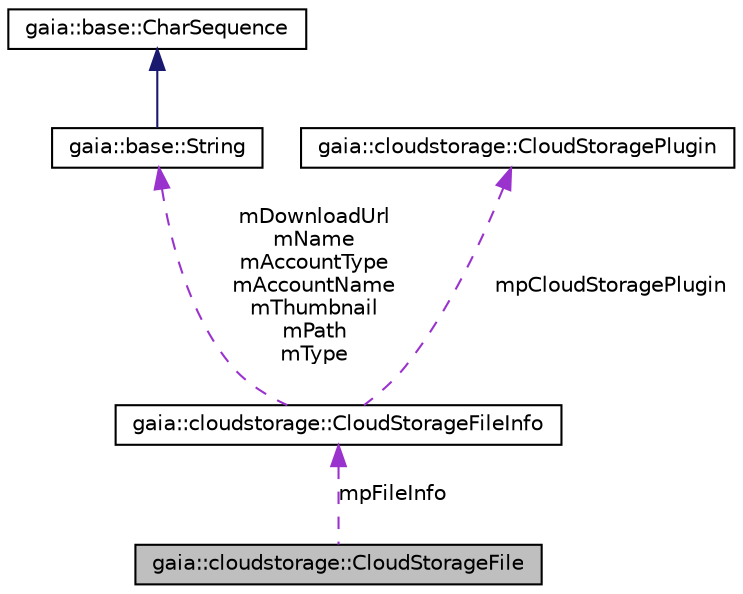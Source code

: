 digraph G
{
  edge [fontname="Helvetica",fontsize="10",labelfontname="Helvetica",labelfontsize="10"];
  node [fontname="Helvetica",fontsize="10",shape=record];
  Node1 [label="gaia::cloudstorage::CloudStorageFile",height=0.2,width=0.4,color="black", fillcolor="grey75", style="filled" fontcolor="black"];
  Node2 -> Node1 [dir=back,color="darkorchid3",fontsize="10",style="dashed",label="mpFileInfo",fontname="Helvetica"];
  Node2 [label="gaia::cloudstorage::CloudStorageFileInfo",height=0.2,width=0.4,color="black", fillcolor="white", style="filled",URL="$d7/d60/classgaia_1_1cloudstorage_1_1_cloud_storage_file_info.html",tooltip="CloudStorageFileInfo is supposed to be used by CloudStorage plugin developers, not by developers who ..."];
  Node3 -> Node2 [dir=back,color="darkorchid3",fontsize="10",style="dashed",label="mDownloadUrl\nmName\nmAccountType\nmAccountName\nmThumbnail\nmPath\nmType",fontname="Helvetica"];
  Node3 [label="gaia::base::String",height=0.2,width=0.4,color="black", fillcolor="white", style="filled",URL="$d2/ddb/classgaia_1_1base_1_1_string.html",tooltip="A String is represented by array of UTF-16 values, such that Unicode supplementary characters (code p..."];
  Node4 -> Node3 [dir=back,color="midnightblue",fontsize="10",style="solid",fontname="Helvetica"];
  Node4 [label="gaia::base::CharSequence",height=0.2,width=0.4,color="black", fillcolor="white", style="filled",URL="$d1/d0f/classgaia_1_1base_1_1_char_sequence.html",tooltip="This interface represents an ordered set of characters and defines the methods to probe them..."];
  Node5 -> Node2 [dir=back,color="darkorchid3",fontsize="10",style="dashed",label="mpCloudStoragePlugin",fontname="Helvetica"];
  Node5 [label="gaia::cloudstorage::CloudStoragePlugin",height=0.2,width=0.4,color="black", fillcolor="white", style="filled",URL="$d4/df5/classgaia_1_1cloudstorage_1_1_cloud_storage_plugin.html"];
}
